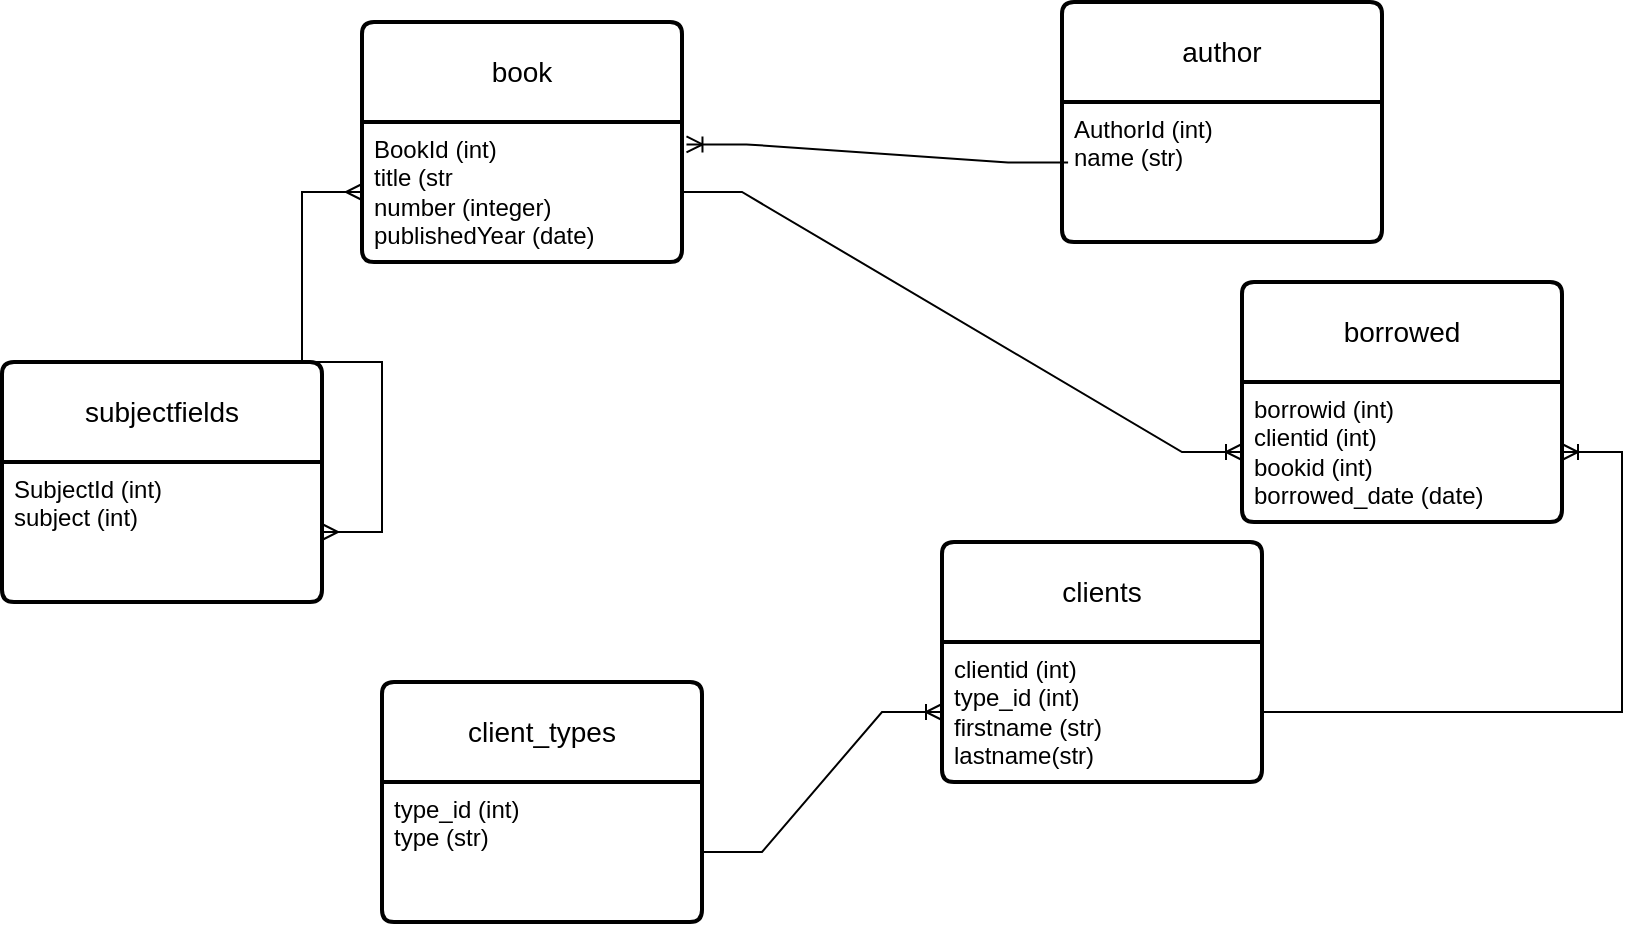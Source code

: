 <mxfile version="28.1.2">
  <diagram name="Page-1" id="JZYeOBzJZA8nEY_rq-sM">
    <mxGraphModel dx="1722" dy="531" grid="1" gridSize="10" guides="1" tooltips="1" connect="1" arrows="1" fold="1" page="1" pageScale="1" pageWidth="850" pageHeight="1100" math="0" shadow="0">
      <root>
        <mxCell id="0" />
        <mxCell id="1" parent="0" />
        <mxCell id="QFglquFBP6aSV-74YiGP-1" value="book" style="swimlane;childLayout=stackLayout;horizontal=1;startSize=50;horizontalStack=0;rounded=1;fontSize=14;fontStyle=0;strokeWidth=2;resizeParent=0;resizeLast=1;shadow=0;dashed=0;align=center;arcSize=4;whiteSpace=wrap;html=1;" parent="1" vertex="1">
          <mxGeometry x="130" y="50" width="160" height="120" as="geometry" />
        </mxCell>
        <mxCell id="QFglquFBP6aSV-74YiGP-2" value="&lt;div&gt;BookId (int)&lt;/div&gt;title (str&lt;div&gt;&lt;div&gt;number (integer)&lt;/div&gt;&lt;div&gt;publishedYear (date)&lt;/div&gt;&lt;/div&gt;" style="align=left;strokeColor=none;fillColor=none;spacingLeft=4;spacingRight=4;fontSize=12;verticalAlign=top;resizable=0;rotatable=0;part=1;html=1;whiteSpace=wrap;" parent="QFglquFBP6aSV-74YiGP-1" vertex="1">
          <mxGeometry y="50" width="160" height="70" as="geometry" />
        </mxCell>
        <mxCell id="QFglquFBP6aSV-74YiGP-3" value="author" style="swimlane;childLayout=stackLayout;horizontal=1;startSize=50;horizontalStack=0;rounded=1;fontSize=14;fontStyle=0;strokeWidth=2;resizeParent=0;resizeLast=1;shadow=0;dashed=0;align=center;arcSize=4;whiteSpace=wrap;html=1;" parent="1" vertex="1">
          <mxGeometry x="480" y="40" width="160" height="120" as="geometry" />
        </mxCell>
        <mxCell id="QFglquFBP6aSV-74YiGP-4" value="&lt;div&gt;AuthorId (int)&lt;/div&gt;name (str)&lt;div&gt;&lt;br&gt;&lt;/div&gt;" style="align=left;strokeColor=none;fillColor=none;spacingLeft=4;spacingRight=4;fontSize=12;verticalAlign=top;resizable=0;rotatable=0;part=1;html=1;whiteSpace=wrap;" parent="QFglquFBP6aSV-74YiGP-3" vertex="1">
          <mxGeometry y="50" width="160" height="70" as="geometry" />
        </mxCell>
        <mxCell id="QFglquFBP6aSV-74YiGP-5" value="" style="edgeStyle=entityRelationEdgeStyle;fontSize=12;html=1;endArrow=ERoneToMany;rounded=0;entryX=1.014;entryY=0.16;entryDx=0;entryDy=0;entryPerimeter=0;exitX=0.019;exitY=0.433;exitDx=0;exitDy=0;exitPerimeter=0;" parent="1" source="QFglquFBP6aSV-74YiGP-4" target="QFglquFBP6aSV-74YiGP-2" edge="1">
          <mxGeometry width="100" height="100" relative="1" as="geometry">
            <mxPoint x="270" y="280" as="sourcePoint" />
            <mxPoint x="370" y="180" as="targetPoint" />
          </mxGeometry>
        </mxCell>
        <mxCell id="QFglquFBP6aSV-74YiGP-6" value="subjectfields" style="swimlane;childLayout=stackLayout;horizontal=1;startSize=50;horizontalStack=0;rounded=1;fontSize=14;fontStyle=0;strokeWidth=2;resizeParent=0;resizeLast=1;shadow=0;dashed=0;align=center;arcSize=4;whiteSpace=wrap;html=1;" parent="1" vertex="1">
          <mxGeometry x="-50" y="220" width="160" height="120" as="geometry" />
        </mxCell>
        <mxCell id="QFglquFBP6aSV-74YiGP-7" value="&lt;div&gt;SubjectId (int)&lt;/div&gt;subject (int)" style="align=left;strokeColor=none;fillColor=none;spacingLeft=4;spacingRight=4;fontSize=12;verticalAlign=top;resizable=0;rotatable=0;part=1;html=1;whiteSpace=wrap;" parent="QFglquFBP6aSV-74YiGP-6" vertex="1">
          <mxGeometry y="50" width="160" height="70" as="geometry" />
        </mxCell>
        <mxCell id="P6RU39xcXBPZMRAX50E9-1" value="clients" style="swimlane;childLayout=stackLayout;horizontal=1;startSize=50;horizontalStack=0;rounded=1;fontSize=14;fontStyle=0;strokeWidth=2;resizeParent=0;resizeLast=1;shadow=0;dashed=0;align=center;arcSize=4;whiteSpace=wrap;html=1;" vertex="1" parent="1">
          <mxGeometry x="420" y="310" width="160" height="120" as="geometry" />
        </mxCell>
        <mxCell id="P6RU39xcXBPZMRAX50E9-2" value="clientid (int)&lt;div&gt;type_id (int)&lt;br&gt;&lt;div&gt;firstname (str)&lt;/div&gt;&lt;div&gt;lastname(str)&lt;/div&gt;&lt;/div&gt;" style="align=left;strokeColor=none;fillColor=none;spacingLeft=4;spacingRight=4;fontSize=12;verticalAlign=top;resizable=0;rotatable=0;part=1;html=1;whiteSpace=wrap;" vertex="1" parent="P6RU39xcXBPZMRAX50E9-1">
          <mxGeometry y="50" width="160" height="70" as="geometry" />
        </mxCell>
        <mxCell id="P6RU39xcXBPZMRAX50E9-3" value="borrowed" style="swimlane;childLayout=stackLayout;horizontal=1;startSize=50;horizontalStack=0;rounded=1;fontSize=14;fontStyle=0;strokeWidth=2;resizeParent=0;resizeLast=1;shadow=0;dashed=0;align=center;arcSize=4;whiteSpace=wrap;html=1;" vertex="1" parent="1">
          <mxGeometry x="570" y="180" width="160" height="120" as="geometry" />
        </mxCell>
        <mxCell id="P6RU39xcXBPZMRAX50E9-4" value="borrowid (int)&lt;div&gt;clientid (int)&lt;/div&gt;&lt;div&gt;bookid (int)&lt;/div&gt;&lt;div&gt;borrowed_date (date)&lt;/div&gt;" style="align=left;strokeColor=none;fillColor=none;spacingLeft=4;spacingRight=4;fontSize=12;verticalAlign=top;resizable=0;rotatable=0;part=1;html=1;whiteSpace=wrap;" vertex="1" parent="P6RU39xcXBPZMRAX50E9-3">
          <mxGeometry y="50" width="160" height="70" as="geometry" />
        </mxCell>
        <mxCell id="P6RU39xcXBPZMRAX50E9-6" value="client_types" style="swimlane;childLayout=stackLayout;horizontal=1;startSize=50;horizontalStack=0;rounded=1;fontSize=14;fontStyle=0;strokeWidth=2;resizeParent=0;resizeLast=1;shadow=0;dashed=0;align=center;arcSize=4;whiteSpace=wrap;html=1;" vertex="1" parent="1">
          <mxGeometry x="140" y="380" width="160" height="120" as="geometry" />
        </mxCell>
        <mxCell id="P6RU39xcXBPZMRAX50E9-7" value="type_id (int)&lt;div&gt;type (str)&lt;/div&gt;" style="align=left;strokeColor=none;fillColor=none;spacingLeft=4;spacingRight=4;fontSize=12;verticalAlign=top;resizable=0;rotatable=0;part=1;html=1;whiteSpace=wrap;" vertex="1" parent="P6RU39xcXBPZMRAX50E9-6">
          <mxGeometry y="50" width="160" height="70" as="geometry" />
        </mxCell>
        <mxCell id="P6RU39xcXBPZMRAX50E9-9" value="" style="edgeStyle=entityRelationEdgeStyle;fontSize=12;html=1;endArrow=ERoneToMany;rounded=0;" edge="1" parent="1" source="P6RU39xcXBPZMRAX50E9-2" target="P6RU39xcXBPZMRAX50E9-4">
          <mxGeometry width="100" height="100" relative="1" as="geometry">
            <mxPoint x="310" y="330" as="sourcePoint" />
            <mxPoint x="410" y="230" as="targetPoint" />
          </mxGeometry>
        </mxCell>
        <mxCell id="P6RU39xcXBPZMRAX50E9-10" value="" style="edgeStyle=entityRelationEdgeStyle;fontSize=12;html=1;endArrow=ERmany;startArrow=ERmany;rounded=0;" edge="1" parent="1" source="QFglquFBP6aSV-74YiGP-7" target="QFglquFBP6aSV-74YiGP-2">
          <mxGeometry width="100" height="100" relative="1" as="geometry">
            <mxPoint x="310" y="330" as="sourcePoint" />
            <mxPoint x="410" y="230" as="targetPoint" />
          </mxGeometry>
        </mxCell>
        <mxCell id="P6RU39xcXBPZMRAX50E9-11" value="" style="edgeStyle=entityRelationEdgeStyle;fontSize=12;html=1;endArrow=ERoneToMany;rounded=0;" edge="1" parent="1" source="P6RU39xcXBPZMRAX50E9-7" target="P6RU39xcXBPZMRAX50E9-2">
          <mxGeometry width="100" height="100" relative="1" as="geometry">
            <mxPoint x="330" y="460" as="sourcePoint" />
            <mxPoint x="410" y="230" as="targetPoint" />
          </mxGeometry>
        </mxCell>
        <mxCell id="P6RU39xcXBPZMRAX50E9-12" value="" style="edgeStyle=entityRelationEdgeStyle;fontSize=12;html=1;endArrow=ERoneToMany;rounded=0;" edge="1" parent="1" source="QFglquFBP6aSV-74YiGP-2" target="P6RU39xcXBPZMRAX50E9-4">
          <mxGeometry width="100" height="100" relative="1" as="geometry">
            <mxPoint x="310" y="330" as="sourcePoint" />
            <mxPoint x="390" y="210" as="targetPoint" />
          </mxGeometry>
        </mxCell>
      </root>
    </mxGraphModel>
  </diagram>
</mxfile>

